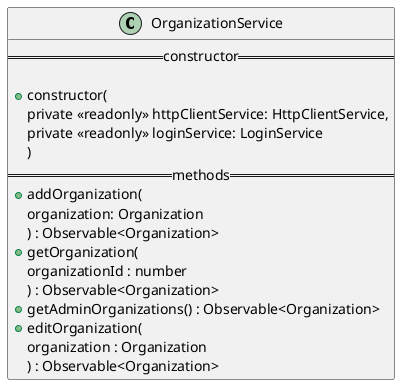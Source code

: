 @startuml OrganizationService
class OrganizationService {
  == constructor ==

 + constructor(
   private <<readonly>> httpClientService: HttpClientService,
   private <<readonly>> loginService: LoginService
   )
 == methods ==
 + addOrganization(
   organization: Organization
   ) : Observable<Organization>
 + getOrganization(
   organizationId : number
   ) : Observable<Organization>
    + getAdminOrganizations() : Observable<Organization>
 + editOrganization(
   organization : Organization
   ) : Observable<Organization>
}
@enduml
